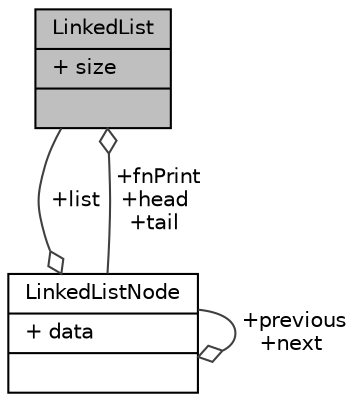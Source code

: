digraph "LinkedList"
{
  edge [fontname="Helvetica",fontsize="10",labelfontname="Helvetica",labelfontsize="10"];
  node [fontname="Helvetica",fontsize="10",shape=record];
  Node1 [label="{LinkedList\n|+ size\l|}",height=0.2,width=0.4,color="black", fillcolor="grey75", style="filled", fontcolor="black"];
  Node2 -> Node1 [color="grey25",fontsize="10",style="solid",label=" +fnPrint\n+head\n+tail" ,arrowhead="odiamond",fontname="Helvetica"];
  Node2 [label="{LinkedListNode\n|+ data\l|}",height=0.2,width=0.4,color="black", fillcolor="white", style="filled",URL="$struct_linked_list_node.html",tooltip="Represents a single node in the list. "];
  Node2 -> Node2 [color="grey25",fontsize="10",style="solid",label=" +previous\n+next" ,arrowhead="odiamond",fontname="Helvetica"];
  Node1 -> Node2 [color="grey25",fontsize="10",style="solid",label=" +list" ,arrowhead="odiamond",fontname="Helvetica"];
}
